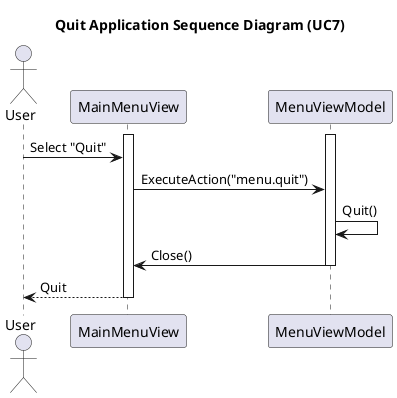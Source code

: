 @startuml 
title Quit Application Sequence Diagram (UC7)
actor User
participant MainMenuView as "MainMenuView"
participant MenuViewModel as "MenuViewModel"

activate MainMenuView
activate MenuViewModel

User -> MainMenuView: Select "Quit"
MainMenuView -> MenuViewModel: ExecuteAction("menu.quit")
MenuViewModel -> MenuViewModel: Quit()
MenuViewModel -> MainMenuView--: Close()
MainMenuView --> User--: Quit
@enduml